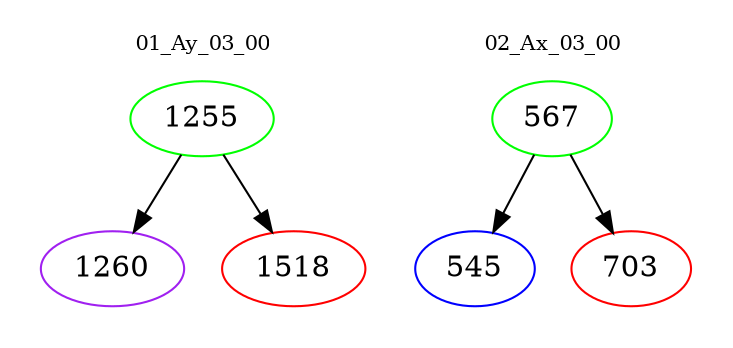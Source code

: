 digraph{
subgraph cluster_0 {
color = white
label = "01_Ay_03_00";
fontsize=10;
T0_1255 [label="1255", color="green"]
T0_1255 -> T0_1260 [color="black"]
T0_1260 [label="1260", color="purple"]
T0_1255 -> T0_1518 [color="black"]
T0_1518 [label="1518", color="red"]
}
subgraph cluster_1 {
color = white
label = "02_Ax_03_00";
fontsize=10;
T1_567 [label="567", color="green"]
T1_567 -> T1_545 [color="black"]
T1_545 [label="545", color="blue"]
T1_567 -> T1_703 [color="black"]
T1_703 [label="703", color="red"]
}
}
